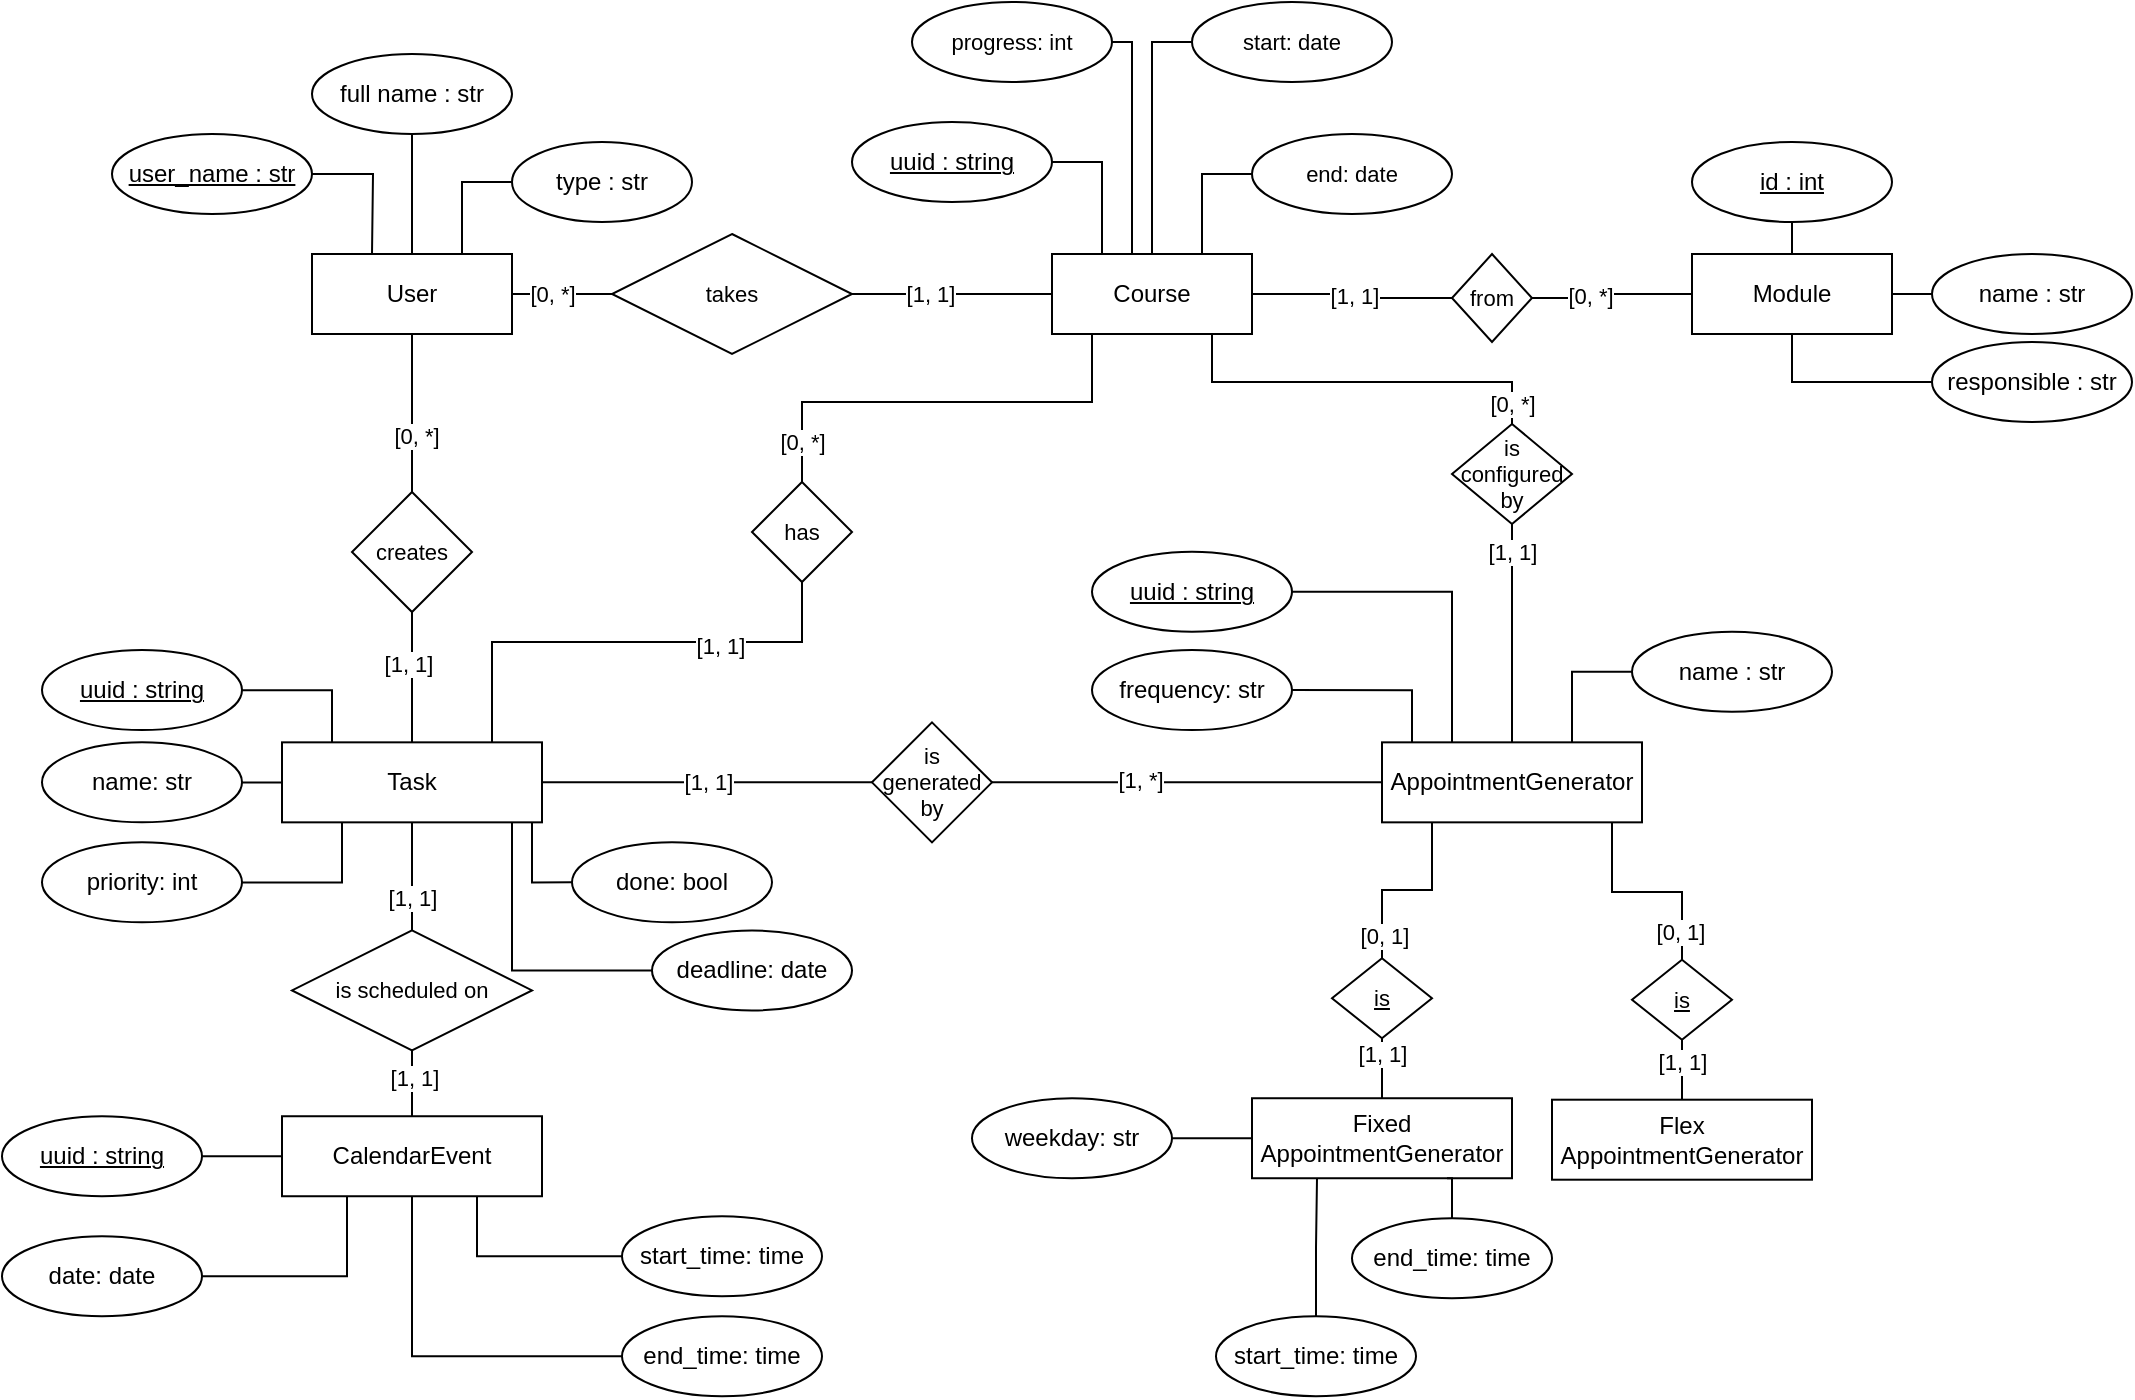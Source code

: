 <mxfile version="22.1.2" type="device">
  <diagram name="Seite-1" id="3t-29obKh6uga-P9xkNW">
    <mxGraphModel dx="2611" dy="1524" grid="1" gridSize="10" guides="1" tooltips="1" connect="1" arrows="1" fold="1" page="1" pageScale="1" pageWidth="1169" pageHeight="827" math="0" shadow="0">
      <root>
        <mxCell id="0" />
        <mxCell id="1" parent="0" />
        <mxCell id="EhQ478lKC92w7aS2F3aB-35" style="edgeStyle=orthogonalEdgeStyle;shape=connector;rounded=0;orthogonalLoop=1;jettySize=auto;html=1;exitX=1;exitY=0.5;exitDx=0;exitDy=0;entryX=0;entryY=0.5;entryDx=0;entryDy=0;labelBackgroundColor=default;strokeColor=default;align=center;verticalAlign=middle;fontFamily=Helvetica;fontSize=11;fontColor=default;endArrow=none;endFill=0;" parent="1" source="EhQ478lKC92w7aS2F3aB-5" target="EhQ478lKC92w7aS2F3aB-34" edge="1">
          <mxGeometry relative="1" as="geometry" />
        </mxCell>
        <mxCell id="EhQ478lKC92w7aS2F3aB-37" value="[0, *]" style="edgeLabel;html=1;align=center;verticalAlign=middle;resizable=0;points=[];fontSize=11;fontFamily=Helvetica;fontColor=default;" parent="EhQ478lKC92w7aS2F3aB-35" vertex="1" connectable="0">
          <mxGeometry x="-0.278" y="-2" relative="1" as="geometry">
            <mxPoint x="2" y="-2" as="offset" />
          </mxGeometry>
        </mxCell>
        <mxCell id="EhQ478lKC92w7aS2F3aB-147" style="edgeStyle=orthogonalEdgeStyle;shape=connector;rounded=0;orthogonalLoop=1;jettySize=auto;html=1;exitX=0.5;exitY=1;exitDx=0;exitDy=0;entryX=0.5;entryY=0;entryDx=0;entryDy=0;labelBackgroundColor=default;strokeColor=default;align=center;verticalAlign=middle;fontFamily=Helvetica;fontSize=11;fontColor=default;endArrow=none;endFill=0;" parent="1" source="EhQ478lKC92w7aS2F3aB-5" target="EhQ478lKC92w7aS2F3aB-131" edge="1">
          <mxGeometry relative="1" as="geometry" />
        </mxCell>
        <mxCell id="EhQ478lKC92w7aS2F3aB-156" value="[0, *]" style="edgeLabel;html=1;align=center;verticalAlign=middle;resizable=0;points=[];fontSize=11;fontFamily=Helvetica;fontColor=default;" parent="EhQ478lKC92w7aS2F3aB-147" vertex="1" connectable="0">
          <mxGeometry x="0.293" y="2" relative="1" as="geometry">
            <mxPoint as="offset" />
          </mxGeometry>
        </mxCell>
        <mxCell id="EhQ478lKC92w7aS2F3aB-5" value="User" style="whiteSpace=wrap;html=1;align=center;" parent="1" vertex="1">
          <mxGeometry x="205" y="206" width="100" height="40" as="geometry" />
        </mxCell>
        <mxCell id="EhQ478lKC92w7aS2F3aB-134" style="edgeStyle=orthogonalEdgeStyle;shape=connector;rounded=0;orthogonalLoop=1;jettySize=auto;html=1;exitX=1;exitY=0.5;exitDx=0;exitDy=0;labelBackgroundColor=default;strokeColor=default;align=center;verticalAlign=middle;fontFamily=Helvetica;fontSize=11;fontColor=default;endArrow=none;endFill=0;" parent="1" source="EhQ478lKC92w7aS2F3aB-7" edge="1">
          <mxGeometry relative="1" as="geometry">
            <mxPoint x="235" y="206" as="targetPoint" />
          </mxGeometry>
        </mxCell>
        <mxCell id="EhQ478lKC92w7aS2F3aB-7" value="user_name : str" style="ellipse;whiteSpace=wrap;html=1;align=center;fontStyle=4;" parent="1" vertex="1">
          <mxGeometry x="105" y="146" width="100" height="40" as="geometry" />
        </mxCell>
        <mxCell id="EhQ478lKC92w7aS2F3aB-12" style="edgeStyle=orthogonalEdgeStyle;rounded=0;orthogonalLoop=1;jettySize=auto;html=1;exitX=0.5;exitY=1;exitDx=0;exitDy=0;entryX=0.5;entryY=0;entryDx=0;entryDy=0;endArrow=none;endFill=0;" parent="1" source="EhQ478lKC92w7aS2F3aB-11" target="EhQ478lKC92w7aS2F3aB-5" edge="1">
          <mxGeometry relative="1" as="geometry" />
        </mxCell>
        <mxCell id="EhQ478lKC92w7aS2F3aB-11" value="full name : str" style="ellipse;whiteSpace=wrap;html=1;align=center;" parent="1" vertex="1">
          <mxGeometry x="205" y="106" width="100" height="40" as="geometry" />
        </mxCell>
        <mxCell id="EhQ478lKC92w7aS2F3aB-133" style="edgeStyle=orthogonalEdgeStyle;shape=connector;rounded=0;orthogonalLoop=1;jettySize=auto;html=1;exitX=0;exitY=0.5;exitDx=0;exitDy=0;entryX=0.75;entryY=0;entryDx=0;entryDy=0;labelBackgroundColor=default;strokeColor=default;align=center;verticalAlign=middle;fontFamily=Helvetica;fontSize=11;fontColor=default;endArrow=none;endFill=0;" parent="1" source="EhQ478lKC92w7aS2F3aB-13" target="EhQ478lKC92w7aS2F3aB-5" edge="1">
          <mxGeometry relative="1" as="geometry" />
        </mxCell>
        <mxCell id="EhQ478lKC92w7aS2F3aB-13" value="type : str" style="ellipse;whiteSpace=wrap;html=1;align=center;" parent="1" vertex="1">
          <mxGeometry x="305" y="150" width="90" height="40" as="geometry" />
        </mxCell>
        <mxCell id="EhQ478lKC92w7aS2F3aB-19" style="edgeStyle=orthogonalEdgeStyle;shape=connector;rounded=0;orthogonalLoop=1;jettySize=auto;html=1;exitX=1;exitY=0.5;exitDx=0;exitDy=0;entryX=0;entryY=0.5;entryDx=0;entryDy=0;labelBackgroundColor=default;strokeColor=default;align=center;verticalAlign=middle;fontFamily=Helvetica;fontSize=11;fontColor=default;endArrow=none;endFill=0;" parent="1" source="EhQ478lKC92w7aS2F3aB-15" target="EhQ478lKC92w7aS2F3aB-20" edge="1">
          <mxGeometry relative="1" as="geometry">
            <mxPoint x="1035" y="226" as="targetPoint" />
          </mxGeometry>
        </mxCell>
        <mxCell id="EhQ478lKC92w7aS2F3aB-22" style="edgeStyle=orthogonalEdgeStyle;shape=connector;rounded=0;orthogonalLoop=1;jettySize=auto;html=1;exitX=0.5;exitY=1;exitDx=0;exitDy=0;entryX=0;entryY=0.5;entryDx=0;entryDy=0;labelBackgroundColor=default;strokeColor=default;align=center;verticalAlign=middle;fontFamily=Helvetica;fontSize=11;fontColor=default;endArrow=none;endFill=0;" parent="1" source="EhQ478lKC92w7aS2F3aB-15" target="EhQ478lKC92w7aS2F3aB-21" edge="1">
          <mxGeometry relative="1" as="geometry" />
        </mxCell>
        <mxCell id="EhQ478lKC92w7aS2F3aB-15" value="Module" style="whiteSpace=wrap;html=1;align=center;" parent="1" vertex="1">
          <mxGeometry x="895" y="206" width="100" height="40" as="geometry" />
        </mxCell>
        <mxCell id="EhQ478lKC92w7aS2F3aB-17" style="edgeStyle=orthogonalEdgeStyle;shape=connector;rounded=0;orthogonalLoop=1;jettySize=auto;html=1;exitX=0.5;exitY=1;exitDx=0;exitDy=0;entryX=0.5;entryY=0;entryDx=0;entryDy=0;labelBackgroundColor=default;strokeColor=default;align=center;verticalAlign=middle;fontFamily=Helvetica;fontSize=11;fontColor=default;endArrow=none;endFill=0;" parent="1" source="EhQ478lKC92w7aS2F3aB-16" target="EhQ478lKC92w7aS2F3aB-15" edge="1">
          <mxGeometry relative="1" as="geometry" />
        </mxCell>
        <mxCell id="EhQ478lKC92w7aS2F3aB-16" value="id : int" style="ellipse;whiteSpace=wrap;html=1;align=center;fontStyle=4;" parent="1" vertex="1">
          <mxGeometry x="895" y="150" width="100" height="40" as="geometry" />
        </mxCell>
        <mxCell id="EhQ478lKC92w7aS2F3aB-20" value="name : str" style="ellipse;whiteSpace=wrap;html=1;align=center;" parent="1" vertex="1">
          <mxGeometry x="1015" y="206" width="100" height="40" as="geometry" />
        </mxCell>
        <mxCell id="EhQ478lKC92w7aS2F3aB-21" value="responsible : str" style="ellipse;whiteSpace=wrap;html=1;align=center;" parent="1" vertex="1">
          <mxGeometry x="1015" y="250" width="100" height="40" as="geometry" />
        </mxCell>
        <mxCell id="EhQ478lKC92w7aS2F3aB-28" style="edgeStyle=orthogonalEdgeStyle;shape=connector;rounded=0;orthogonalLoop=1;jettySize=auto;html=1;exitX=1;exitY=0.5;exitDx=0;exitDy=0;entryX=0;entryY=0.5;entryDx=0;entryDy=0;labelBackgroundColor=default;strokeColor=default;align=center;verticalAlign=middle;fontFamily=Helvetica;fontSize=11;fontColor=default;endArrow=none;endFill=0;" parent="1" source="EhQ478lKC92w7aS2F3aB-23" target="EhQ478lKC92w7aS2F3aB-26" edge="1">
          <mxGeometry relative="1" as="geometry" />
        </mxCell>
        <mxCell id="EhQ478lKC92w7aS2F3aB-39" value="[1, 1]" style="edgeLabel;html=1;align=center;verticalAlign=middle;resizable=0;points=[];fontSize=11;fontFamily=Helvetica;fontColor=default;" parent="EhQ478lKC92w7aS2F3aB-28" vertex="1" connectable="0">
          <mxGeometry x="-0.003" y="1" relative="1" as="geometry">
            <mxPoint as="offset" />
          </mxGeometry>
        </mxCell>
        <mxCell id="EhQ478lKC92w7aS2F3aB-48" style="edgeStyle=orthogonalEdgeStyle;shape=connector;rounded=0;orthogonalLoop=1;jettySize=auto;html=1;labelBackgroundColor=default;strokeColor=default;align=center;verticalAlign=middle;fontFamily=Helvetica;fontSize=11;fontColor=default;endArrow=none;endFill=0;" parent="1" source="EhQ478lKC92w7aS2F3aB-23" target="EhQ478lKC92w7aS2F3aB-47" edge="1">
          <mxGeometry relative="1" as="geometry">
            <mxPoint x="625.0" y="300.0" as="targetPoint" />
            <Array as="points">
              <mxPoint x="655" y="270" />
              <mxPoint x="805" y="270" />
            </Array>
          </mxGeometry>
        </mxCell>
        <mxCell id="EhQ478lKC92w7aS2F3aB-49" value="[0, *]" style="edgeLabel;html=1;align=center;verticalAlign=middle;resizable=0;points=[];fontSize=11;fontFamily=Helvetica;fontColor=default;" parent="EhQ478lKC92w7aS2F3aB-48" vertex="1" connectable="0">
          <mxGeometry x="0.243" y="1" relative="1" as="geometry">
            <mxPoint x="53" y="12" as="offset" />
          </mxGeometry>
        </mxCell>
        <mxCell id="EhQ478lKC92w7aS2F3aB-107" style="edgeStyle=orthogonalEdgeStyle;shape=connector;rounded=0;orthogonalLoop=1;jettySize=auto;html=1;labelBackgroundColor=default;strokeColor=default;align=center;verticalAlign=middle;fontFamily=Helvetica;fontSize=11;fontColor=default;endArrow=none;endFill=0;" parent="1" source="EhQ478lKC92w7aS2F3aB-23" target="EhQ478lKC92w7aS2F3aB-105" edge="1">
          <mxGeometry relative="1" as="geometry">
            <Array as="points">
              <mxPoint x="595" y="280" />
              <mxPoint x="450" y="280" />
            </Array>
          </mxGeometry>
        </mxCell>
        <mxCell id="EhQ478lKC92w7aS2F3aB-108" value="[0, *]" style="edgeLabel;html=1;align=center;verticalAlign=middle;resizable=0;points=[];fontSize=11;fontFamily=Helvetica;fontColor=default;" parent="EhQ478lKC92w7aS2F3aB-107" vertex="1" connectable="0">
          <mxGeometry x="0.416" y="1" relative="1" as="geometry">
            <mxPoint x="-24" y="19" as="offset" />
          </mxGeometry>
        </mxCell>
        <mxCell id="EhQ478lKC92w7aS2F3aB-23" value="Course" style="whiteSpace=wrap;html=1;align=center;" parent="1" vertex="1">
          <mxGeometry x="575" y="206" width="100" height="40" as="geometry" />
        </mxCell>
        <mxCell id="EhQ478lKC92w7aS2F3aB-135" style="edgeStyle=orthogonalEdgeStyle;shape=connector;rounded=0;orthogonalLoop=1;jettySize=auto;html=1;exitX=1;exitY=0.5;exitDx=0;exitDy=0;entryX=0.25;entryY=0;entryDx=0;entryDy=0;labelBackgroundColor=default;strokeColor=default;align=center;verticalAlign=middle;fontFamily=Helvetica;fontSize=11;fontColor=default;endArrow=none;endFill=0;" parent="1" source="EhQ478lKC92w7aS2F3aB-24" target="EhQ478lKC92w7aS2F3aB-23" edge="1">
          <mxGeometry relative="1" as="geometry" />
        </mxCell>
        <mxCell id="EhQ478lKC92w7aS2F3aB-24" value="uuid : string" style="ellipse;whiteSpace=wrap;html=1;align=center;fontStyle=4;" parent="1" vertex="1">
          <mxGeometry x="475" y="140" width="100" height="40" as="geometry" />
        </mxCell>
        <mxCell id="EhQ478lKC92w7aS2F3aB-27" style="edgeStyle=orthogonalEdgeStyle;shape=connector;rounded=0;orthogonalLoop=1;jettySize=auto;html=1;exitX=1;exitY=0.5;exitDx=0;exitDy=0;entryX=0;entryY=0.5;entryDx=0;entryDy=0;labelBackgroundColor=default;strokeColor=default;align=center;verticalAlign=middle;fontFamily=Helvetica;fontSize=11;fontColor=default;endArrow=none;endFill=0;" parent="1" source="EhQ478lKC92w7aS2F3aB-26" target="EhQ478lKC92w7aS2F3aB-15" edge="1">
          <mxGeometry relative="1" as="geometry" />
        </mxCell>
        <mxCell id="EhQ478lKC92w7aS2F3aB-40" value="[0, *]" style="edgeLabel;html=1;align=center;verticalAlign=middle;resizable=0;points=[];fontSize=11;fontFamily=Helvetica;fontColor=default;" parent="EhQ478lKC92w7aS2F3aB-27" vertex="1" connectable="0">
          <mxGeometry x="-0.291" y="1" relative="1" as="geometry">
            <mxPoint as="offset" />
          </mxGeometry>
        </mxCell>
        <mxCell id="EhQ478lKC92w7aS2F3aB-26" value="from" style="shape=rhombus;perimeter=rhombusPerimeter;whiteSpace=wrap;html=1;align=center;fontFamily=Helvetica;fontSize=11;fontColor=default;" parent="1" vertex="1">
          <mxGeometry x="775" y="206" width="40" height="44" as="geometry" />
        </mxCell>
        <mxCell id="EhQ478lKC92w7aS2F3aB-140" style="edgeStyle=orthogonalEdgeStyle;shape=connector;rounded=0;orthogonalLoop=1;jettySize=auto;html=1;exitX=0;exitY=0.5;exitDx=0;exitDy=0;entryX=0.5;entryY=0;entryDx=0;entryDy=0;labelBackgroundColor=default;strokeColor=default;align=center;verticalAlign=middle;fontFamily=Helvetica;fontSize=11;fontColor=default;endArrow=none;endFill=0;" parent="1" source="EhQ478lKC92w7aS2F3aB-30" target="EhQ478lKC92w7aS2F3aB-23" edge="1">
          <mxGeometry relative="1" as="geometry" />
        </mxCell>
        <mxCell id="EhQ478lKC92w7aS2F3aB-30" value="start: date" style="ellipse;whiteSpace=wrap;html=1;align=center;fontFamily=Helvetica;fontSize=11;fontColor=default;" parent="1" vertex="1">
          <mxGeometry x="645" y="80" width="100" height="40" as="geometry" />
        </mxCell>
        <mxCell id="EhQ478lKC92w7aS2F3aB-142" style="edgeStyle=orthogonalEdgeStyle;shape=connector;rounded=0;orthogonalLoop=1;jettySize=auto;html=1;exitX=0;exitY=0.5;exitDx=0;exitDy=0;entryX=0.75;entryY=0;entryDx=0;entryDy=0;labelBackgroundColor=default;strokeColor=default;align=center;verticalAlign=middle;fontFamily=Helvetica;fontSize=11;fontColor=default;endArrow=none;endFill=0;" parent="1" source="EhQ478lKC92w7aS2F3aB-31" target="EhQ478lKC92w7aS2F3aB-23" edge="1">
          <mxGeometry relative="1" as="geometry" />
        </mxCell>
        <mxCell id="EhQ478lKC92w7aS2F3aB-31" value="end: date" style="ellipse;whiteSpace=wrap;html=1;align=center;fontFamily=Helvetica;fontSize=11;fontColor=default;" parent="1" vertex="1">
          <mxGeometry x="675" y="146" width="100" height="40" as="geometry" />
        </mxCell>
        <mxCell id="EhQ478lKC92w7aS2F3aB-36" style="edgeStyle=orthogonalEdgeStyle;shape=connector;rounded=0;orthogonalLoop=1;jettySize=auto;html=1;exitX=1;exitY=0.5;exitDx=0;exitDy=0;entryX=0;entryY=0.5;entryDx=0;entryDy=0;labelBackgroundColor=default;strokeColor=default;align=center;verticalAlign=middle;fontFamily=Helvetica;fontSize=11;fontColor=default;endArrow=none;endFill=0;" parent="1" source="EhQ478lKC92w7aS2F3aB-34" target="EhQ478lKC92w7aS2F3aB-23" edge="1">
          <mxGeometry relative="1" as="geometry" />
        </mxCell>
        <mxCell id="EhQ478lKC92w7aS2F3aB-38" value="[1, 1]" style="edgeLabel;html=1;align=center;verticalAlign=middle;resizable=0;points=[];fontSize=11;fontFamily=Helvetica;fontColor=default;" parent="EhQ478lKC92w7aS2F3aB-36" vertex="1" connectable="0">
          <mxGeometry x="-0.228" relative="1" as="geometry">
            <mxPoint as="offset" />
          </mxGeometry>
        </mxCell>
        <mxCell id="EhQ478lKC92w7aS2F3aB-34" value="takes" style="shape=rhombus;perimeter=rhombusPerimeter;whiteSpace=wrap;html=1;align=center;fontFamily=Helvetica;fontSize=11;fontColor=default;" parent="1" vertex="1">
          <mxGeometry x="355" y="196" width="120" height="60" as="geometry" />
        </mxCell>
        <mxCell id="EhQ478lKC92w7aS2F3aB-51" style="edgeStyle=orthogonalEdgeStyle;shape=connector;rounded=0;orthogonalLoop=1;jettySize=auto;html=1;exitX=0.5;exitY=1;exitDx=0;exitDy=0;entryX=0.5;entryY=0;entryDx=0;entryDy=0;labelBackgroundColor=default;strokeColor=default;align=center;verticalAlign=middle;fontFamily=Helvetica;fontSize=11;fontColor=default;endArrow=none;endFill=0;" parent="1" source="EhQ478lKC92w7aS2F3aB-47" target="EhQ478lKC92w7aS2F3aB-50" edge="1">
          <mxGeometry relative="1" as="geometry" />
        </mxCell>
        <mxCell id="EhQ478lKC92w7aS2F3aB-56" value="[1, 1]" style="edgeLabel;html=1;align=center;verticalAlign=middle;resizable=0;points=[];fontSize=11;fontFamily=Helvetica;fontColor=default;" parent="EhQ478lKC92w7aS2F3aB-51" vertex="1" connectable="0">
          <mxGeometry x="-0.121" y="1" relative="1" as="geometry">
            <mxPoint x="-1" y="-34" as="offset" />
          </mxGeometry>
        </mxCell>
        <mxCell id="EhQ478lKC92w7aS2F3aB-47" value="is configured by" style="shape=rhombus;perimeter=rhombusPerimeter;whiteSpace=wrap;html=1;align=center;fontFamily=Helvetica;fontSize=11;fontColor=default;" parent="1" vertex="1">
          <mxGeometry x="775" y="291" width="60" height="50" as="geometry" />
        </mxCell>
        <mxCell id="EhQ478lKC92w7aS2F3aB-62" style="edgeStyle=orthogonalEdgeStyle;shape=connector;rounded=0;orthogonalLoop=1;jettySize=auto;html=1;entryX=0;entryY=0.5;entryDx=0;entryDy=0;labelBackgroundColor=default;strokeColor=default;align=center;verticalAlign=middle;fontFamily=Helvetica;fontSize=11;fontColor=default;endArrow=none;endFill=0;" parent="1" source="EhQ478lKC92w7aS2F3aB-50" target="EhQ478lKC92w7aS2F3aB-61" edge="1">
          <mxGeometry relative="1" as="geometry">
            <Array as="points">
              <mxPoint x="835" y="415" />
            </Array>
          </mxGeometry>
        </mxCell>
        <mxCell id="EhQ478lKC92w7aS2F3aB-71" style="edgeStyle=orthogonalEdgeStyle;shape=connector;rounded=0;orthogonalLoop=1;jettySize=auto;html=1;labelBackgroundColor=default;strokeColor=default;align=center;verticalAlign=middle;fontFamily=Helvetica;fontSize=11;fontColor=default;endArrow=none;endFill=0;" parent="1" source="EhQ478lKC92w7aS2F3aB-50" target="EhQ478lKC92w7aS2F3aB-70" edge="1">
          <mxGeometry relative="1" as="geometry">
            <Array as="points">
              <mxPoint x="855" y="525" />
              <mxPoint x="890" y="525" />
            </Array>
          </mxGeometry>
        </mxCell>
        <mxCell id="EhQ478lKC92w7aS2F3aB-90" value="[0, 1]" style="edgeLabel;html=1;align=center;verticalAlign=middle;resizable=0;points=[];fontSize=11;fontFamily=Helvetica;fontColor=default;" parent="EhQ478lKC92w7aS2F3aB-71" vertex="1" connectable="0">
          <mxGeometry x="-0.008" relative="1" as="geometry">
            <mxPoint x="17" y="20" as="offset" />
          </mxGeometry>
        </mxCell>
        <mxCell id="EhQ478lKC92w7aS2F3aB-50" value="AppointmentGenerator" style="whiteSpace=wrap;html=1;align=center;" parent="1" vertex="1">
          <mxGeometry x="740" y="450.17" width="130" height="40" as="geometry" />
        </mxCell>
        <mxCell id="EhQ478lKC92w7aS2F3aB-60" style="edgeStyle=orthogonalEdgeStyle;shape=connector;rounded=0;orthogonalLoop=1;jettySize=auto;html=1;labelBackgroundColor=default;strokeColor=default;align=center;verticalAlign=middle;fontFamily=Helvetica;fontSize=11;fontColor=default;endArrow=none;endFill=0;" parent="1" source="EhQ478lKC92w7aS2F3aB-59" target="EhQ478lKC92w7aS2F3aB-50" edge="1">
          <mxGeometry relative="1" as="geometry">
            <Array as="points">
              <mxPoint x="775" y="375" />
            </Array>
          </mxGeometry>
        </mxCell>
        <mxCell id="EhQ478lKC92w7aS2F3aB-59" value="uuid : string" style="ellipse;whiteSpace=wrap;html=1;align=center;fontStyle=4;" parent="1" vertex="1">
          <mxGeometry x="595" y="354.88" width="100" height="40" as="geometry" />
        </mxCell>
        <mxCell id="EhQ478lKC92w7aS2F3aB-61" value="name : str" style="ellipse;whiteSpace=wrap;html=1;align=center;" parent="1" vertex="1">
          <mxGeometry x="865" y="394.88" width="100" height="40" as="geometry" />
        </mxCell>
        <mxCell id="EhQ478lKC92w7aS2F3aB-68" style="edgeStyle=orthogonalEdgeStyle;shape=connector;rounded=0;orthogonalLoop=1;jettySize=auto;html=1;exitX=0.5;exitY=0;exitDx=0;exitDy=0;entryX=0.5;entryY=1;entryDx=0;entryDy=0;labelBackgroundColor=default;strokeColor=default;align=center;verticalAlign=middle;fontFamily=Helvetica;fontSize=11;fontColor=default;endArrow=none;endFill=0;" parent="1" source="EhQ478lKC92w7aS2F3aB-66" target="EhQ478lKC92w7aS2F3aB-67" edge="1">
          <mxGeometry relative="1" as="geometry" />
        </mxCell>
        <mxCell id="EhQ478lKC92w7aS2F3aB-87" value="[1, 1]" style="edgeLabel;html=1;align=center;verticalAlign=middle;resizable=0;points=[];fontSize=11;fontFamily=Helvetica;fontColor=default;" parent="EhQ478lKC92w7aS2F3aB-68" vertex="1" connectable="0">
          <mxGeometry x="-0.152" y="1" relative="1" as="geometry">
            <mxPoint x="1" y="-10" as="offset" />
          </mxGeometry>
        </mxCell>
        <mxCell id="EhQ478lKC92w7aS2F3aB-66" value="Fixed&lt;br&gt;AppointmentGenerator" style="whiteSpace=wrap;html=1;align=center;" parent="1" vertex="1">
          <mxGeometry x="675" y="628.12" width="130" height="40" as="geometry" />
        </mxCell>
        <mxCell id="EhQ478lKC92w7aS2F3aB-69" style="edgeStyle=orthogonalEdgeStyle;shape=connector;rounded=0;orthogonalLoop=1;jettySize=auto;html=1;exitX=0.5;exitY=0;exitDx=0;exitDy=0;labelBackgroundColor=default;strokeColor=default;align=center;verticalAlign=middle;fontFamily=Helvetica;fontSize=11;fontColor=default;endArrow=none;endFill=0;" parent="1" source="EhQ478lKC92w7aS2F3aB-67" target="EhQ478lKC92w7aS2F3aB-50" edge="1">
          <mxGeometry relative="1" as="geometry">
            <Array as="points">
              <mxPoint x="740" y="524" />
              <mxPoint x="765" y="524" />
            </Array>
          </mxGeometry>
        </mxCell>
        <mxCell id="EhQ478lKC92w7aS2F3aB-146" value="[0, 1]" style="edgeLabel;html=1;align=center;verticalAlign=middle;resizable=0;points=[];fontSize=11;fontFamily=Helvetica;fontColor=default;" parent="EhQ478lKC92w7aS2F3aB-69" vertex="1" connectable="0">
          <mxGeometry x="-0.756" y="-1" relative="1" as="geometry">
            <mxPoint as="offset" />
          </mxGeometry>
        </mxCell>
        <mxCell id="EhQ478lKC92w7aS2F3aB-67" value="&lt;u&gt;is&lt;/u&gt;" style="shape=rhombus;perimeter=rhombusPerimeter;whiteSpace=wrap;html=1;align=center;fontFamily=Helvetica;fontSize=11;fontColor=default;" parent="1" vertex="1">
          <mxGeometry x="715" y="558.12" width="50" height="40" as="geometry" />
        </mxCell>
        <mxCell id="EhQ478lKC92w7aS2F3aB-73" style="edgeStyle=orthogonalEdgeStyle;shape=connector;rounded=0;orthogonalLoop=1;jettySize=auto;html=1;exitX=0.5;exitY=1;exitDx=0;exitDy=0;entryX=0.5;entryY=0;entryDx=0;entryDy=0;labelBackgroundColor=default;strokeColor=default;align=center;verticalAlign=middle;fontFamily=Helvetica;fontSize=11;fontColor=default;endArrow=none;endFill=0;" parent="1" source="EhQ478lKC92w7aS2F3aB-70" target="EhQ478lKC92w7aS2F3aB-72" edge="1">
          <mxGeometry relative="1" as="geometry" />
        </mxCell>
        <mxCell id="EhQ478lKC92w7aS2F3aB-88" value="[1, 1]" style="edgeLabel;html=1;align=center;verticalAlign=middle;resizable=0;points=[];fontSize=11;fontFamily=Helvetica;fontColor=default;" parent="EhQ478lKC92w7aS2F3aB-73" vertex="1" connectable="0">
          <mxGeometry x="-0.038" y="1" relative="1" as="geometry">
            <mxPoint x="-1" y="-4" as="offset" />
          </mxGeometry>
        </mxCell>
        <mxCell id="EhQ478lKC92w7aS2F3aB-70" value="&lt;u&gt;is&lt;/u&gt;" style="shape=rhombus;perimeter=rhombusPerimeter;whiteSpace=wrap;html=1;align=center;fontFamily=Helvetica;fontSize=11;fontColor=default;" parent="1" vertex="1">
          <mxGeometry x="865" y="558.85" width="50" height="40" as="geometry" />
        </mxCell>
        <mxCell id="EhQ478lKC92w7aS2F3aB-72" value="Flex&lt;br&gt;AppointmentGenerator" style="whiteSpace=wrap;html=1;align=center;" parent="1" vertex="1">
          <mxGeometry x="825" y="628.85" width="130" height="40" as="geometry" />
        </mxCell>
        <mxCell id="EhQ478lKC92w7aS2F3aB-93" style="edgeStyle=orthogonalEdgeStyle;shape=connector;rounded=0;orthogonalLoop=1;jettySize=auto;html=1;exitX=1;exitY=0.5;exitDx=0;exitDy=0;labelBackgroundColor=default;strokeColor=default;align=center;verticalAlign=middle;fontFamily=Helvetica;fontSize=11;fontColor=default;endArrow=none;endFill=0;" parent="1" source="EhQ478lKC92w7aS2F3aB-74" target="EhQ478lKC92w7aS2F3aB-50" edge="1">
          <mxGeometry relative="1" as="geometry">
            <Array as="points">
              <mxPoint x="755" y="424" />
            </Array>
          </mxGeometry>
        </mxCell>
        <mxCell id="EhQ478lKC92w7aS2F3aB-74" value="frequency: str" style="ellipse;whiteSpace=wrap;html=1;align=center;" parent="1" vertex="1">
          <mxGeometry x="595" y="404.05" width="100" height="40" as="geometry" />
        </mxCell>
        <mxCell id="EhQ478lKC92w7aS2F3aB-77" style="edgeStyle=orthogonalEdgeStyle;shape=connector;rounded=0;orthogonalLoop=1;jettySize=auto;html=1;exitX=1;exitY=0.5;exitDx=0;exitDy=0;entryX=0;entryY=0.5;entryDx=0;entryDy=0;labelBackgroundColor=default;strokeColor=default;align=center;verticalAlign=middle;fontFamily=Helvetica;fontSize=11;fontColor=default;endArrow=none;endFill=0;" parent="1" source="EhQ478lKC92w7aS2F3aB-76" target="EhQ478lKC92w7aS2F3aB-66" edge="1">
          <mxGeometry relative="1" as="geometry" />
        </mxCell>
        <mxCell id="EhQ478lKC92w7aS2F3aB-76" value="weekday: str" style="ellipse;whiteSpace=wrap;html=1;align=center;" parent="1" vertex="1">
          <mxGeometry x="535" y="628.12" width="100" height="40" as="geometry" />
        </mxCell>
        <mxCell id="EhQ478lKC92w7aS2F3aB-145" style="edgeStyle=orthogonalEdgeStyle;shape=connector;rounded=0;orthogonalLoop=1;jettySize=auto;html=1;entryX=0.25;entryY=1;entryDx=0;entryDy=0;labelBackgroundColor=default;strokeColor=default;align=center;verticalAlign=middle;fontFamily=Helvetica;fontSize=11;fontColor=default;endArrow=none;endFill=0;" parent="1" source="EhQ478lKC92w7aS2F3aB-78" target="EhQ478lKC92w7aS2F3aB-66" edge="1">
          <mxGeometry relative="1" as="geometry" />
        </mxCell>
        <mxCell id="EhQ478lKC92w7aS2F3aB-78" value="start_time: time" style="ellipse;whiteSpace=wrap;html=1;align=center;" parent="1" vertex="1">
          <mxGeometry x="657" y="737.12" width="100" height="40" as="geometry" />
        </mxCell>
        <mxCell id="EhQ478lKC92w7aS2F3aB-144" style="edgeStyle=orthogonalEdgeStyle;shape=connector;rounded=0;orthogonalLoop=1;jettySize=auto;html=1;entryX=0.75;entryY=1;entryDx=0;entryDy=0;labelBackgroundColor=default;strokeColor=default;align=center;verticalAlign=middle;fontFamily=Helvetica;fontSize=11;fontColor=default;endArrow=none;endFill=0;" parent="1" source="EhQ478lKC92w7aS2F3aB-80" target="EhQ478lKC92w7aS2F3aB-66" edge="1">
          <mxGeometry relative="1" as="geometry" />
        </mxCell>
        <mxCell id="EhQ478lKC92w7aS2F3aB-80" value="end_time: time" style="ellipse;whiteSpace=wrap;html=1;align=center;" parent="1" vertex="1">
          <mxGeometry x="725" y="688.12" width="100" height="40" as="geometry" />
        </mxCell>
        <mxCell id="EhQ478lKC92w7aS2F3aB-136" style="edgeStyle=orthogonalEdgeStyle;shape=connector;rounded=0;orthogonalLoop=1;jettySize=auto;html=1;exitX=1;exitY=0.5;exitDx=0;exitDy=0;labelBackgroundColor=default;strokeColor=default;align=center;verticalAlign=middle;fontFamily=Helvetica;fontSize=11;fontColor=default;endArrow=none;endFill=0;" parent="1" source="EhQ478lKC92w7aS2F3aB-83" target="EhQ478lKC92w7aS2F3aB-23" edge="1">
          <mxGeometry relative="1" as="geometry">
            <Array as="points">
              <mxPoint x="615" y="100" />
            </Array>
          </mxGeometry>
        </mxCell>
        <mxCell id="EhQ478lKC92w7aS2F3aB-83" value="progress: int" style="ellipse;whiteSpace=wrap;html=1;align=center;fontFamily=Helvetica;fontSize=11;fontColor=default;" parent="1" vertex="1">
          <mxGeometry x="505" y="80" width="100" height="40" as="geometry" />
        </mxCell>
        <mxCell id="EhQ478lKC92w7aS2F3aB-161" style="edgeStyle=orthogonalEdgeStyle;shape=connector;rounded=0;orthogonalLoop=1;jettySize=auto;html=1;exitX=1;exitY=0.5;exitDx=0;exitDy=0;entryX=0;entryY=0.5;entryDx=0;entryDy=0;labelBackgroundColor=default;strokeColor=default;align=center;verticalAlign=middle;fontFamily=Helvetica;fontSize=11;fontColor=default;endArrow=none;endFill=0;" parent="1" source="EhQ478lKC92w7aS2F3aB-85" target="EhQ478lKC92w7aS2F3aB-50" edge="1">
          <mxGeometry relative="1" as="geometry" />
        </mxCell>
        <mxCell id="EhQ478lKC92w7aS2F3aB-163" value="[1, *]" style="edgeLabel;html=1;align=center;verticalAlign=middle;resizable=0;points=[];fontSize=11;fontFamily=Helvetica;fontColor=default;" parent="EhQ478lKC92w7aS2F3aB-161" vertex="1" connectable="0">
          <mxGeometry x="-0.248" y="1" relative="1" as="geometry">
            <mxPoint as="offset" />
          </mxGeometry>
        </mxCell>
        <mxCell id="EhQ478lKC92w7aS2F3aB-85" value="is generated by" style="shape=rhombus;perimeter=rhombusPerimeter;whiteSpace=wrap;html=1;align=center;fontFamily=Helvetica;fontSize=11;fontColor=default;" parent="1" vertex="1">
          <mxGeometry x="485" y="440.17" width="60" height="60" as="geometry" />
        </mxCell>
        <mxCell id="EhQ478lKC92w7aS2F3aB-102" style="edgeStyle=orthogonalEdgeStyle;shape=connector;rounded=0;orthogonalLoop=1;jettySize=auto;html=1;exitX=0.5;exitY=1;exitDx=0;exitDy=0;entryX=0.5;entryY=0;entryDx=0;entryDy=0;labelBackgroundColor=default;strokeColor=default;align=center;verticalAlign=middle;fontFamily=Helvetica;fontSize=11;fontColor=default;endArrow=none;endFill=0;" parent="1" source="EhQ478lKC92w7aS2F3aB-91" target="EhQ478lKC92w7aS2F3aB-101" edge="1">
          <mxGeometry relative="1" as="geometry" />
        </mxCell>
        <mxCell id="EhQ478lKC92w7aS2F3aB-103" value="[1, 1]" style="edgeLabel;html=1;align=center;verticalAlign=middle;resizable=0;points=[];fontSize=11;fontFamily=Helvetica;fontColor=default;" parent="EhQ478lKC92w7aS2F3aB-102" vertex="1" connectable="0">
          <mxGeometry x="0.271" y="1" relative="1" as="geometry">
            <mxPoint x="-1" y="3" as="offset" />
          </mxGeometry>
        </mxCell>
        <mxCell id="EhQ478lKC92w7aS2F3aB-160" style="edgeStyle=orthogonalEdgeStyle;shape=connector;rounded=0;orthogonalLoop=1;jettySize=auto;html=1;exitX=1;exitY=0.5;exitDx=0;exitDy=0;entryX=0;entryY=0.5;entryDx=0;entryDy=0;labelBackgroundColor=default;strokeColor=default;align=center;verticalAlign=middle;fontFamily=Helvetica;fontSize=11;fontColor=default;endArrow=none;endFill=0;" parent="1" source="EhQ478lKC92w7aS2F3aB-91" target="EhQ478lKC92w7aS2F3aB-85" edge="1">
          <mxGeometry relative="1" as="geometry" />
        </mxCell>
        <mxCell id="EhQ478lKC92w7aS2F3aB-162" value="[1, 1]" style="edgeLabel;html=1;align=center;verticalAlign=middle;resizable=0;points=[];fontSize=11;fontFamily=Helvetica;fontColor=default;" parent="EhQ478lKC92w7aS2F3aB-160" vertex="1" connectable="0">
          <mxGeometry x="-0.001" relative="1" as="geometry">
            <mxPoint as="offset" />
          </mxGeometry>
        </mxCell>
        <mxCell id="EhQ478lKC92w7aS2F3aB-165" style="edgeStyle=orthogonalEdgeStyle;shape=connector;rounded=0;orthogonalLoop=1;jettySize=auto;html=1;entryX=0;entryY=0.5;entryDx=0;entryDy=0;labelBackgroundColor=default;strokeColor=default;align=center;verticalAlign=middle;fontFamily=Helvetica;fontSize=11;fontColor=default;endArrow=none;endFill=0;" parent="1" source="EhQ478lKC92w7aS2F3aB-91" target="EhQ478lKC92w7aS2F3aB-164" edge="1">
          <mxGeometry relative="1" as="geometry">
            <Array as="points">
              <mxPoint x="305" y="564" />
            </Array>
          </mxGeometry>
        </mxCell>
        <mxCell id="EhQ478lKC92w7aS2F3aB-91" value="Task" style="whiteSpace=wrap;html=1;align=center;" parent="1" vertex="1">
          <mxGeometry x="190" y="450.17" width="130" height="40" as="geometry" />
        </mxCell>
        <mxCell id="EhQ478lKC92w7aS2F3aB-99" style="edgeStyle=orthogonalEdgeStyle;shape=connector;rounded=0;orthogonalLoop=1;jettySize=auto;html=1;labelBackgroundColor=default;strokeColor=default;align=center;verticalAlign=middle;fontFamily=Helvetica;fontSize=11;fontColor=default;endArrow=none;endFill=0;" parent="1" source="EhQ478lKC92w7aS2F3aB-98" target="EhQ478lKC92w7aS2F3aB-91" edge="1">
          <mxGeometry relative="1" as="geometry">
            <Array as="points">
              <mxPoint x="215" y="424" />
            </Array>
          </mxGeometry>
        </mxCell>
        <mxCell id="EhQ478lKC92w7aS2F3aB-98" value="uuid : string" style="ellipse;whiteSpace=wrap;html=1;align=center;fontStyle=4;" parent="1" vertex="1">
          <mxGeometry x="70" y="404.05" width="100" height="40" as="geometry" />
        </mxCell>
        <mxCell id="EhQ478lKC92w7aS2F3aB-111" style="edgeStyle=orthogonalEdgeStyle;shape=connector;rounded=0;orthogonalLoop=1;jettySize=auto;html=1;exitX=0.5;exitY=1;exitDx=0;exitDy=0;labelBackgroundColor=default;strokeColor=default;align=center;verticalAlign=middle;fontFamily=Helvetica;fontSize=11;fontColor=default;endArrow=none;endFill=0;" parent="1" source="EhQ478lKC92w7aS2F3aB-101" target="EhQ478lKC92w7aS2F3aB-104" edge="1">
          <mxGeometry relative="1" as="geometry" />
        </mxCell>
        <mxCell id="EhQ478lKC92w7aS2F3aB-112" value="[1, 1]" style="edgeLabel;html=1;align=center;verticalAlign=middle;resizable=0;points=[];fontSize=11;fontFamily=Helvetica;fontColor=default;" parent="EhQ478lKC92w7aS2F3aB-111" vertex="1" connectable="0">
          <mxGeometry x="-0.405" y="1" relative="1" as="geometry">
            <mxPoint as="offset" />
          </mxGeometry>
        </mxCell>
        <mxCell id="EhQ478lKC92w7aS2F3aB-101" value="is scheduled on" style="shape=rhombus;perimeter=rhombusPerimeter;whiteSpace=wrap;html=1;align=center;fontFamily=Helvetica;fontSize=11;fontColor=default;" parent="1" vertex="1">
          <mxGeometry x="195" y="544.24" width="120" height="60" as="geometry" />
        </mxCell>
        <mxCell id="EhQ478lKC92w7aS2F3aB-124" style="edgeStyle=orthogonalEdgeStyle;shape=connector;rounded=0;orthogonalLoop=1;jettySize=auto;html=1;exitX=0.75;exitY=1;exitDx=0;exitDy=0;entryX=0;entryY=0.5;entryDx=0;entryDy=0;labelBackgroundColor=default;strokeColor=default;align=center;verticalAlign=middle;fontFamily=Helvetica;fontSize=11;fontColor=default;endArrow=none;endFill=0;" parent="1" source="EhQ478lKC92w7aS2F3aB-104" target="EhQ478lKC92w7aS2F3aB-123" edge="1">
          <mxGeometry relative="1" as="geometry" />
        </mxCell>
        <mxCell id="EhQ478lKC92w7aS2F3aB-126" style="edgeStyle=orthogonalEdgeStyle;shape=connector;rounded=0;orthogonalLoop=1;jettySize=auto;html=1;exitX=0.5;exitY=1;exitDx=0;exitDy=0;entryX=0;entryY=0.5;entryDx=0;entryDy=0;labelBackgroundColor=default;strokeColor=default;align=center;verticalAlign=middle;fontFamily=Helvetica;fontSize=11;fontColor=default;endArrow=none;endFill=0;" parent="1" source="EhQ478lKC92w7aS2F3aB-104" target="EhQ478lKC92w7aS2F3aB-125" edge="1">
          <mxGeometry relative="1" as="geometry" />
        </mxCell>
        <mxCell id="EhQ478lKC92w7aS2F3aB-104" value="CalendarEvent" style="whiteSpace=wrap;html=1;align=center;" parent="1" vertex="1">
          <mxGeometry x="190" y="637.12" width="130" height="40" as="geometry" />
        </mxCell>
        <mxCell id="EhQ478lKC92w7aS2F3aB-158" style="edgeStyle=orthogonalEdgeStyle;shape=connector;rounded=0;orthogonalLoop=1;jettySize=auto;html=1;labelBackgroundColor=default;strokeColor=default;align=center;verticalAlign=middle;fontFamily=Helvetica;fontSize=11;fontColor=default;endArrow=none;endFill=0;" parent="1" source="EhQ478lKC92w7aS2F3aB-105" target="EhQ478lKC92w7aS2F3aB-91" edge="1">
          <mxGeometry relative="1" as="geometry">
            <Array as="points">
              <mxPoint x="450" y="400" />
              <mxPoint x="295" y="400" />
            </Array>
          </mxGeometry>
        </mxCell>
        <mxCell id="EhQ478lKC92w7aS2F3aB-159" value="[1, 1]" style="edgeLabel;html=1;align=center;verticalAlign=middle;resizable=0;points=[];fontSize=11;fontFamily=Helvetica;fontColor=default;" parent="EhQ478lKC92w7aS2F3aB-158" vertex="1" connectable="0">
          <mxGeometry x="-0.39" y="2" relative="1" as="geometry">
            <mxPoint as="offset" />
          </mxGeometry>
        </mxCell>
        <mxCell id="EhQ478lKC92w7aS2F3aB-105" value="has" style="shape=rhombus;perimeter=rhombusPerimeter;whiteSpace=wrap;html=1;align=center;fontFamily=Helvetica;fontSize=11;fontColor=default;" parent="1" vertex="1">
          <mxGeometry x="425" y="320" width="50" height="50" as="geometry" />
        </mxCell>
        <mxCell id="EhQ478lKC92w7aS2F3aB-152" style="edgeStyle=orthogonalEdgeStyle;shape=connector;rounded=0;orthogonalLoop=1;jettySize=auto;html=1;entryX=0;entryY=0.5;entryDx=0;entryDy=0;labelBackgroundColor=default;strokeColor=default;align=center;verticalAlign=middle;fontFamily=Helvetica;fontSize=11;fontColor=default;endArrow=none;endFill=0;exitX=1;exitY=0.5;exitDx=0;exitDy=0;" parent="1" source="EhQ478lKC92w7aS2F3aB-113" target="EhQ478lKC92w7aS2F3aB-104" edge="1">
          <mxGeometry relative="1" as="geometry">
            <mxPoint x="140" y="657.12" as="sourcePoint" />
          </mxGeometry>
        </mxCell>
        <mxCell id="EhQ478lKC92w7aS2F3aB-113" value="uuid : string" style="ellipse;whiteSpace=wrap;html=1;align=center;fontStyle=4;" parent="1" vertex="1">
          <mxGeometry x="50" y="637.12" width="100" height="40" as="geometry" />
        </mxCell>
        <mxCell id="EhQ478lKC92w7aS2F3aB-154" style="edgeStyle=orthogonalEdgeStyle;shape=connector;rounded=0;orthogonalLoop=1;jettySize=auto;html=1;labelBackgroundColor=default;strokeColor=default;align=center;verticalAlign=middle;fontFamily=Helvetica;fontSize=11;fontColor=default;endArrow=none;endFill=0;" parent="1" source="EhQ478lKC92w7aS2F3aB-116" target="EhQ478lKC92w7aS2F3aB-91" edge="1">
          <mxGeometry relative="1" as="geometry">
            <Array as="points">
              <mxPoint x="220" y="520.17" />
            </Array>
          </mxGeometry>
        </mxCell>
        <mxCell id="EhQ478lKC92w7aS2F3aB-116" value="priority: int" style="ellipse;whiteSpace=wrap;html=1;align=center;" parent="1" vertex="1">
          <mxGeometry x="70" y="500.17" width="100" height="40" as="geometry" />
        </mxCell>
        <mxCell id="EhQ478lKC92w7aS2F3aB-151" style="edgeStyle=orthogonalEdgeStyle;shape=connector;rounded=0;orthogonalLoop=1;jettySize=auto;html=1;exitX=0;exitY=0.5;exitDx=0;exitDy=0;labelBackgroundColor=default;strokeColor=default;align=center;verticalAlign=middle;fontFamily=Helvetica;fontSize=11;fontColor=default;endArrow=none;endFill=0;" parent="1" source="EhQ478lKC92w7aS2F3aB-119" target="EhQ478lKC92w7aS2F3aB-91" edge="1">
          <mxGeometry relative="1" as="geometry">
            <Array as="points">
              <mxPoint x="315" y="520" />
            </Array>
          </mxGeometry>
        </mxCell>
        <mxCell id="EhQ478lKC92w7aS2F3aB-119" value="done: bool" style="ellipse;whiteSpace=wrap;html=1;align=center;" parent="1" vertex="1">
          <mxGeometry x="335" y="500.17" width="100" height="40" as="geometry" />
        </mxCell>
        <mxCell id="EhQ478lKC92w7aS2F3aB-153" style="edgeStyle=orthogonalEdgeStyle;shape=connector;rounded=0;orthogonalLoop=1;jettySize=auto;html=1;exitX=1;exitY=0.5;exitDx=0;exitDy=0;entryX=0.25;entryY=1;entryDx=0;entryDy=0;labelBackgroundColor=default;strokeColor=default;align=center;verticalAlign=middle;fontFamily=Helvetica;fontSize=11;fontColor=default;endArrow=none;endFill=0;" parent="1" source="EhQ478lKC92w7aS2F3aB-121" target="EhQ478lKC92w7aS2F3aB-104" edge="1">
          <mxGeometry relative="1" as="geometry" />
        </mxCell>
        <mxCell id="EhQ478lKC92w7aS2F3aB-121" value="date: date" style="ellipse;whiteSpace=wrap;html=1;align=center;" parent="1" vertex="1">
          <mxGeometry x="50" y="697.12" width="100" height="40" as="geometry" />
        </mxCell>
        <mxCell id="EhQ478lKC92w7aS2F3aB-123" value="start_time: time" style="ellipse;whiteSpace=wrap;html=1;align=center;" parent="1" vertex="1">
          <mxGeometry x="360" y="687.12" width="100" height="40" as="geometry" />
        </mxCell>
        <mxCell id="EhQ478lKC92w7aS2F3aB-125" value="end_time: time" style="ellipse;whiteSpace=wrap;html=1;align=center;" parent="1" vertex="1">
          <mxGeometry x="360" y="737.12" width="100" height="40" as="geometry" />
        </mxCell>
        <mxCell id="EhQ478lKC92w7aS2F3aB-150" style="edgeStyle=orthogonalEdgeStyle;shape=connector;rounded=0;orthogonalLoop=1;jettySize=auto;html=1;labelBackgroundColor=default;strokeColor=default;align=center;verticalAlign=middle;fontFamily=Helvetica;fontSize=11;fontColor=default;endArrow=none;endFill=0;" parent="1" source="EhQ478lKC92w7aS2F3aB-127" target="EhQ478lKC92w7aS2F3aB-91" edge="1">
          <mxGeometry relative="1" as="geometry" />
        </mxCell>
        <mxCell id="EhQ478lKC92w7aS2F3aB-127" value="name: str" style="ellipse;whiteSpace=wrap;html=1;align=center;" parent="1" vertex="1">
          <mxGeometry x="70" y="450.17" width="100" height="40" as="geometry" />
        </mxCell>
        <mxCell id="EhQ478lKC92w7aS2F3aB-155" style="edgeStyle=orthogonalEdgeStyle;shape=connector;rounded=0;orthogonalLoop=1;jettySize=auto;html=1;exitX=0.5;exitY=1;exitDx=0;exitDy=0;labelBackgroundColor=default;strokeColor=default;align=center;verticalAlign=middle;fontFamily=Helvetica;fontSize=11;fontColor=default;endArrow=none;endFill=0;" parent="1" source="EhQ478lKC92w7aS2F3aB-131" target="EhQ478lKC92w7aS2F3aB-91" edge="1">
          <mxGeometry relative="1" as="geometry" />
        </mxCell>
        <mxCell id="EhQ478lKC92w7aS2F3aB-157" value="[1, 1]" style="edgeLabel;html=1;align=center;verticalAlign=middle;resizable=0;points=[];fontSize=11;fontFamily=Helvetica;fontColor=default;" parent="EhQ478lKC92w7aS2F3aB-155" vertex="1" connectable="0">
          <mxGeometry x="-0.205" y="-2" relative="1" as="geometry">
            <mxPoint as="offset" />
          </mxGeometry>
        </mxCell>
        <mxCell id="EhQ478lKC92w7aS2F3aB-131" value="creates" style="shape=rhombus;perimeter=rhombusPerimeter;whiteSpace=wrap;html=1;align=center;fontFamily=Helvetica;fontSize=11;fontColor=default;" parent="1" vertex="1">
          <mxGeometry x="225" y="325" width="60" height="60" as="geometry" />
        </mxCell>
        <mxCell id="EhQ478lKC92w7aS2F3aB-164" value="deadline: date" style="ellipse;whiteSpace=wrap;html=1;align=center;" parent="1" vertex="1">
          <mxGeometry x="375" y="544.24" width="100" height="40" as="geometry" />
        </mxCell>
      </root>
    </mxGraphModel>
  </diagram>
</mxfile>
